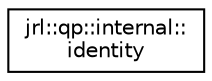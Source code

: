 digraph "Graphical Class Hierarchy"
{
 // LATEX_PDF_SIZE
  edge [fontname="Helvetica",fontsize="10",labelfontname="Helvetica",labelfontsize="10"];
  node [fontname="Helvetica",fontsize="10",shape=record];
  rankdir="LR";
  Node0 [label="jrl::qp::internal::\lidentity",height=0.2,width=0.4,color="black", fillcolor="white", style="filled",URL="$structjrl_1_1qp_1_1internal_1_1identity.html",tooltip=" "];
}
